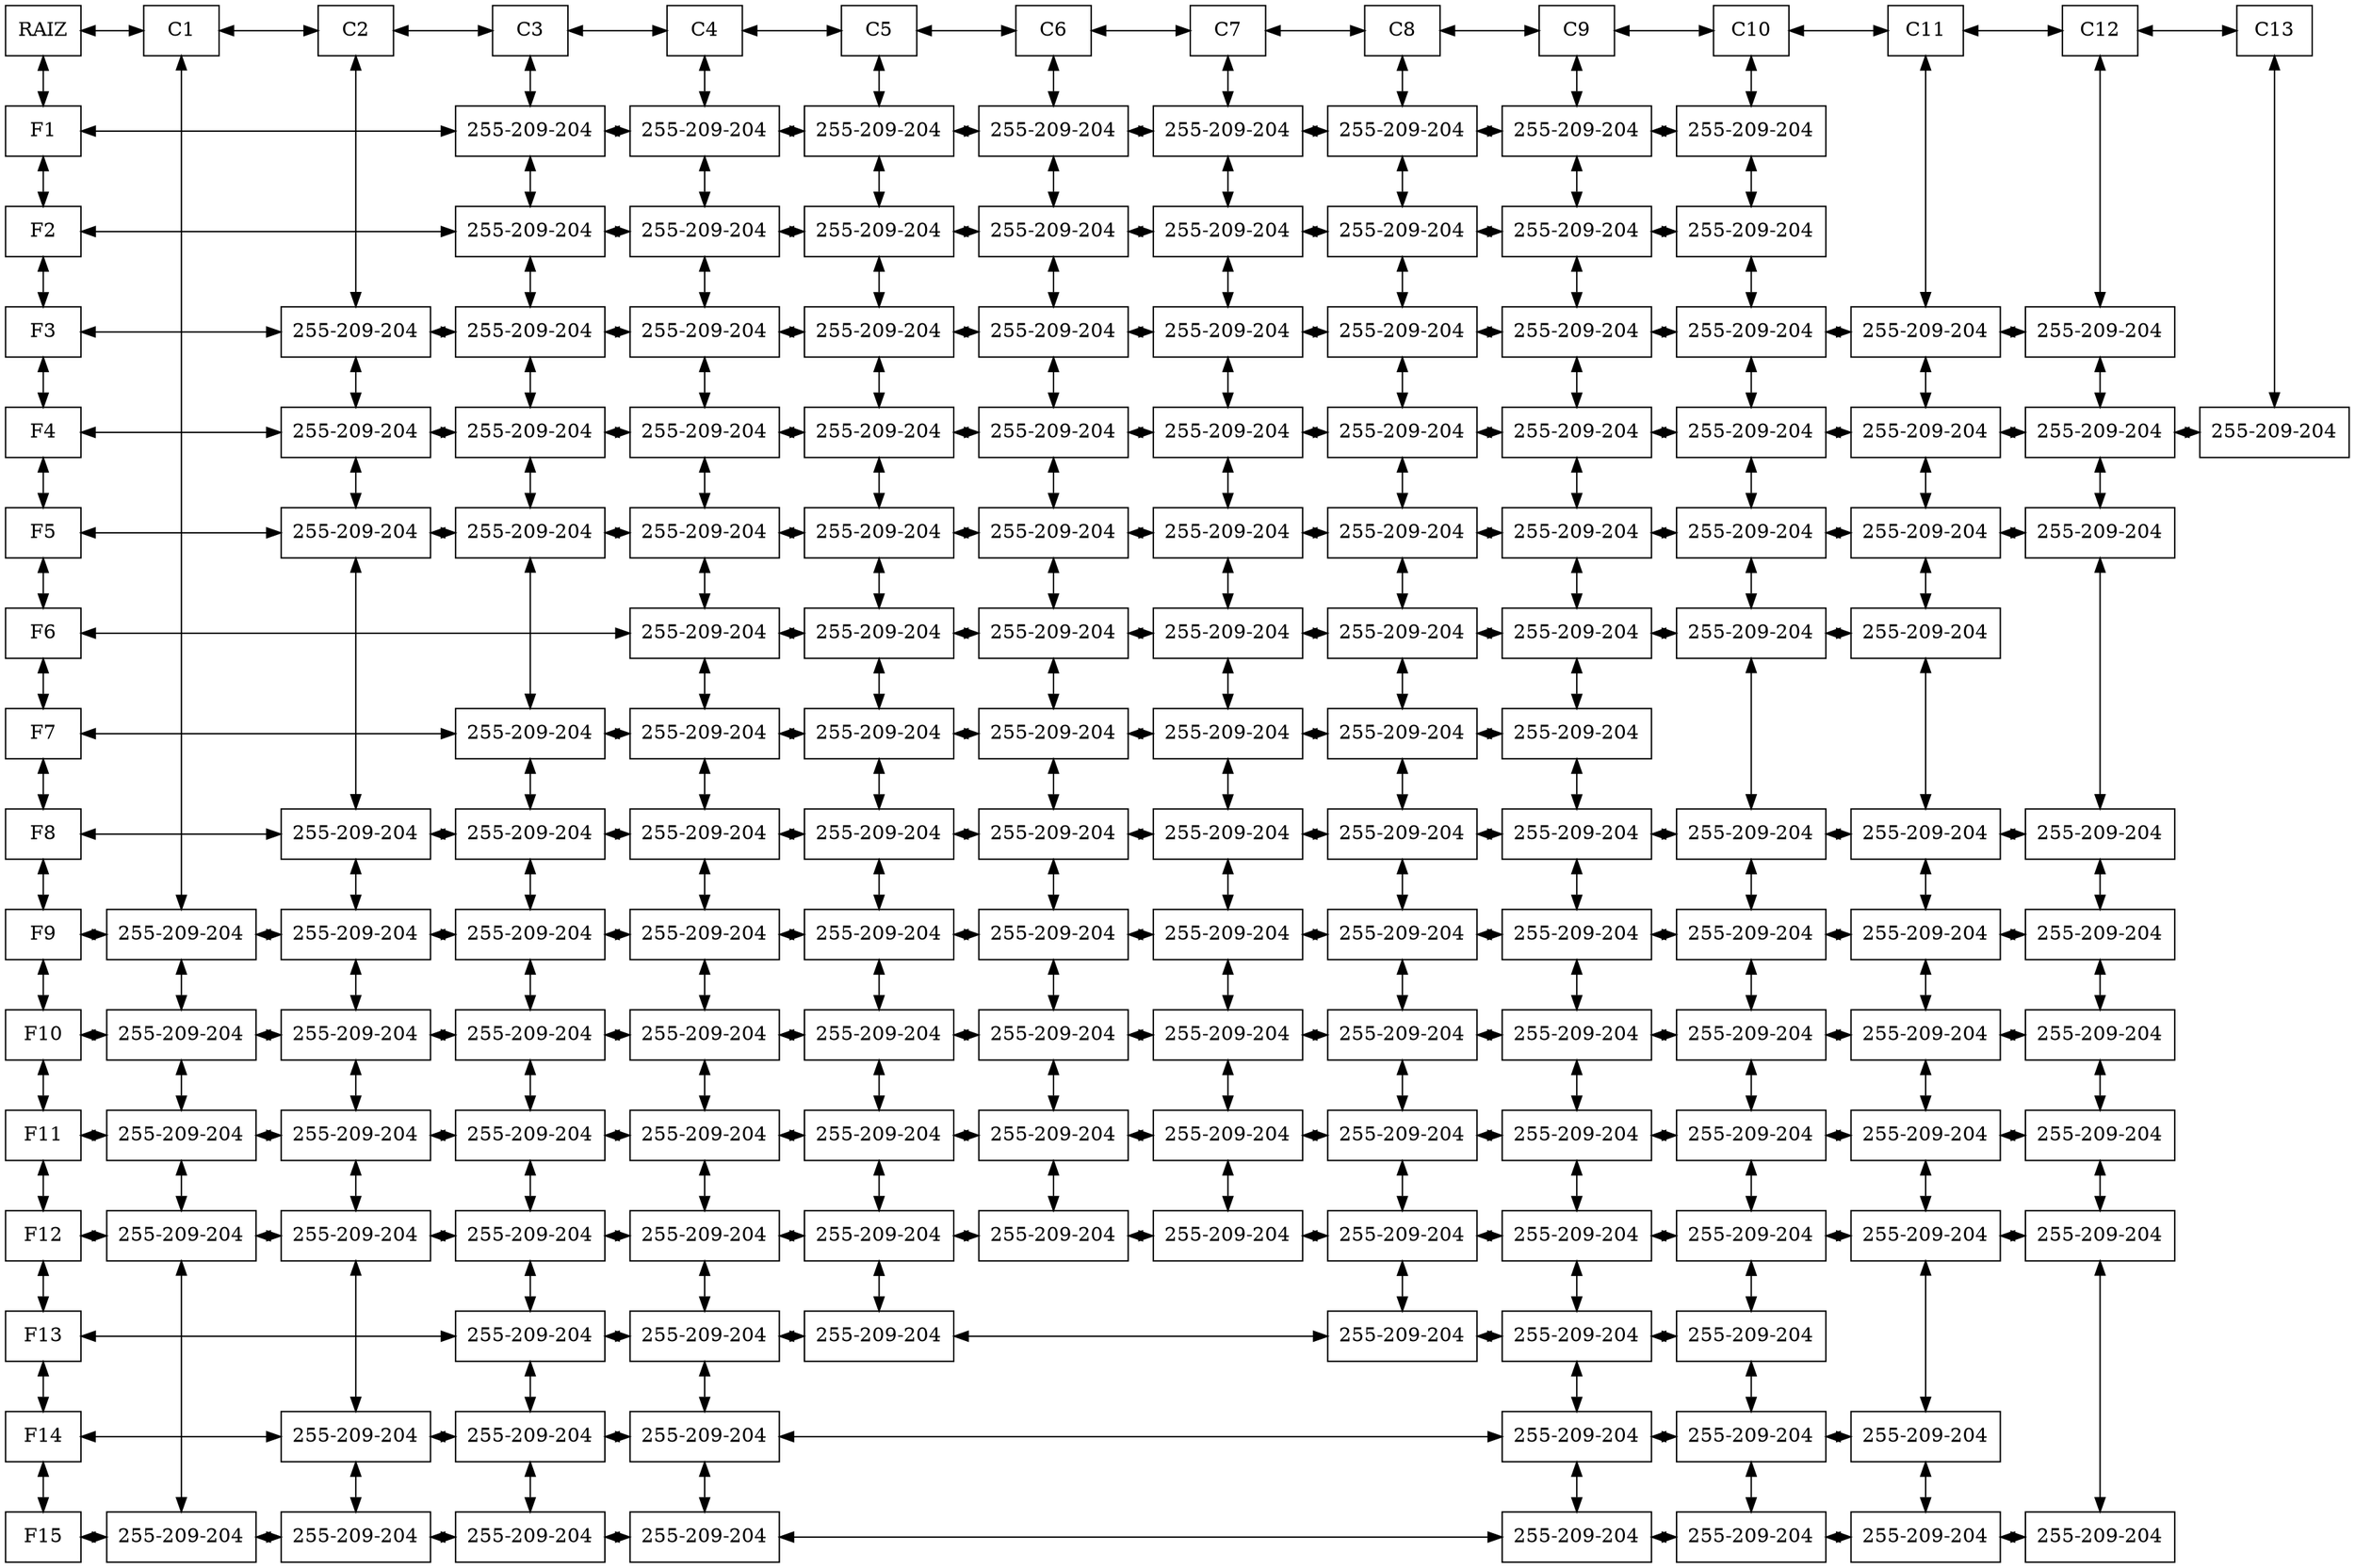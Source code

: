 digraph MatrizCapa{ 
 node[shape=box] 
 rankdir=UD; 
 {rank=min; 
nodo00[label="RAIZ" ,rankdir=LR,group=0]; 
nodo20[label="C1" ,rankdir=LR,group=2]; 
nodo30[label="C2" ,rankdir=LR,group=3]; 
nodo40[label="C3" ,rankdir=LR,group=4]; 
nodo50[label="C4" ,rankdir=LR,group=5]; 
nodo60[label="C5" ,rankdir=LR,group=6]; 
nodo70[label="C6" ,rankdir=LR,group=7]; 
nodo80[label="C7" ,rankdir=LR,group=8]; 
nodo90[label="C8" ,rankdir=LR,group=9]; 
nodo100[label="C9" ,rankdir=LR,group=10]; 
nodo110[label="C10" ,rankdir=LR,group=11]; 
nodo120[label="C11" ,rankdir=LR,group=12]; 
nodo130[label="C12" ,rankdir=LR,group=13]; 
nodo140[label="C13" ,rankdir=LR,group=14]; 
}{rank=same; 
nodo00[label="RAIZ" ,group=0]; 
nodo20[label="C1" ,group=2]; 
nodo30[label="C2" ,group=3]; 
nodo40[label="C3" ,group=4]; 
nodo50[label="C4" ,group=5]; 
nodo60[label="C5" ,group=6]; 
nodo70[label="C6" ,group=7]; 
nodo80[label="C7" ,group=8]; 
nodo90[label="C8" ,group=9]; 
nodo100[label="C9" ,group=10]; 
nodo110[label="C10" ,group=11]; 
nodo120[label="C11" ,group=12]; 
nodo130[label="C12" ,group=13]; 
nodo140[label="C13" ,group=14]; 
}{rank=same; 
nodo02[label="F1" ,group=0]; 
nodo42[label="255-209-204" ,group=4]; 
nodo52[label="255-209-204" ,group=5]; 
nodo62[label="255-209-204" ,group=6]; 
nodo72[label="255-209-204" ,group=7]; 
nodo82[label="255-209-204" ,group=8]; 
nodo92[label="255-209-204" ,group=9]; 
nodo102[label="255-209-204" ,group=10]; 
nodo112[label="255-209-204" ,group=11]; 
}{rank=same; 
nodo03[label="F2" ,group=0]; 
nodo43[label="255-209-204" ,group=4]; 
nodo53[label="255-209-204" ,group=5]; 
nodo63[label="255-209-204" ,group=6]; 
nodo73[label="255-209-204" ,group=7]; 
nodo83[label="255-209-204" ,group=8]; 
nodo93[label="255-209-204" ,group=9]; 
nodo103[label="255-209-204" ,group=10]; 
nodo113[label="255-209-204" ,group=11]; 
}{rank=same; 
nodo04[label="F3" ,group=0]; 
nodo34[label="255-209-204" ,group=3]; 
nodo44[label="255-209-204" ,group=4]; 
nodo54[label="255-209-204" ,group=5]; 
nodo64[label="255-209-204" ,group=6]; 
nodo74[label="255-209-204" ,group=7]; 
nodo84[label="255-209-204" ,group=8]; 
nodo94[label="255-209-204" ,group=9]; 
nodo104[label="255-209-204" ,group=10]; 
nodo114[label="255-209-204" ,group=11]; 
nodo124[label="255-209-204" ,group=12]; 
nodo134[label="255-209-204" ,group=13]; 
}{rank=same; 
nodo05[label="F4" ,group=0]; 
nodo35[label="255-209-204" ,group=3]; 
nodo45[label="255-209-204" ,group=4]; 
nodo55[label="255-209-204" ,group=5]; 
nodo65[label="255-209-204" ,group=6]; 
nodo75[label="255-209-204" ,group=7]; 
nodo85[label="255-209-204" ,group=8]; 
nodo95[label="255-209-204" ,group=9]; 
nodo105[label="255-209-204" ,group=10]; 
nodo115[label="255-209-204" ,group=11]; 
nodo125[label="255-209-204" ,group=12]; 
nodo135[label="255-209-204" ,group=13]; 
nodo145[label="255-209-204" ,group=14]; 
}{rank=same; 
nodo06[label="F5" ,group=0]; 
nodo36[label="255-209-204" ,group=3]; 
nodo46[label="255-209-204" ,group=4]; 
nodo56[label="255-209-204" ,group=5]; 
nodo66[label="255-209-204" ,group=6]; 
nodo76[label="255-209-204" ,group=7]; 
nodo86[label="255-209-204" ,group=8]; 
nodo96[label="255-209-204" ,group=9]; 
nodo106[label="255-209-204" ,group=10]; 
nodo116[label="255-209-204" ,group=11]; 
nodo126[label="255-209-204" ,group=12]; 
nodo136[label="255-209-204" ,group=13]; 
}{rank=same; 
nodo07[label="F6" ,group=0]; 
nodo57[label="255-209-204" ,group=5]; 
nodo67[label="255-209-204" ,group=6]; 
nodo77[label="255-209-204" ,group=7]; 
nodo87[label="255-209-204" ,group=8]; 
nodo97[label="255-209-204" ,group=9]; 
nodo107[label="255-209-204" ,group=10]; 
nodo117[label="255-209-204" ,group=11]; 
nodo127[label="255-209-204" ,group=12]; 
}{rank=same; 
nodo08[label="F7" ,group=0]; 
nodo48[label="255-209-204" ,group=4]; 
nodo58[label="255-209-204" ,group=5]; 
nodo68[label="255-209-204" ,group=6]; 
nodo78[label="255-209-204" ,group=7]; 
nodo88[label="255-209-204" ,group=8]; 
nodo98[label="255-209-204" ,group=9]; 
nodo108[label="255-209-204" ,group=10]; 
}{rank=same; 
nodo09[label="F8" ,group=0]; 
nodo39[label="255-209-204" ,group=3]; 
nodo49[label="255-209-204" ,group=4]; 
nodo59[label="255-209-204" ,group=5]; 
nodo69[label="255-209-204" ,group=6]; 
nodo79[label="255-209-204" ,group=7]; 
nodo89[label="255-209-204" ,group=8]; 
nodo99[label="255-209-204" ,group=9]; 
nodo109[label="255-209-204" ,group=10]; 
nodo119[label="255-209-204" ,group=11]; 
nodo129[label="255-209-204" ,group=12]; 
nodo139[label="255-209-204" ,group=13]; 
}{rank=same; 
nodo010[label="F9" ,group=0]; 
nodo210[label="255-209-204" ,group=2]; 
nodo310[label="255-209-204" ,group=3]; 
nodo410[label="255-209-204" ,group=4]; 
nodo510[label="255-209-204" ,group=5]; 
nodo610[label="255-209-204" ,group=6]; 
nodo710[label="255-209-204" ,group=7]; 
nodo810[label="255-209-204" ,group=8]; 
nodo910[label="255-209-204" ,group=9]; 
nodo1010[label="255-209-204" ,group=10]; 
nodo1110[label="255-209-204" ,group=11]; 
nodo1210[label="255-209-204" ,group=12]; 
nodo1310[label="255-209-204" ,group=13]; 
}{rank=same; 
nodo011[label="F10" ,group=0]; 
nodo211[label="255-209-204" ,group=2]; 
nodo311[label="255-209-204" ,group=3]; 
nodo411[label="255-209-204" ,group=4]; 
nodo511[label="255-209-204" ,group=5]; 
nodo611[label="255-209-204" ,group=6]; 
nodo711[label="255-209-204" ,group=7]; 
nodo811[label="255-209-204" ,group=8]; 
nodo911[label="255-209-204" ,group=9]; 
nodo1011[label="255-209-204" ,group=10]; 
nodo1111[label="255-209-204" ,group=11]; 
nodo1211[label="255-209-204" ,group=12]; 
nodo1311[label="255-209-204" ,group=13]; 
}{rank=same; 
nodo012[label="F11" ,group=0]; 
nodo212[label="255-209-204" ,group=2]; 
nodo312[label="255-209-204" ,group=3]; 
nodo412[label="255-209-204" ,group=4]; 
nodo512[label="255-209-204" ,group=5]; 
nodo612[label="255-209-204" ,group=6]; 
nodo712[label="255-209-204" ,group=7]; 
nodo812[label="255-209-204" ,group=8]; 
nodo912[label="255-209-204" ,group=9]; 
nodo1012[label="255-209-204" ,group=10]; 
nodo1112[label="255-209-204" ,group=11]; 
nodo1212[label="255-209-204" ,group=12]; 
nodo1312[label="255-209-204" ,group=13]; 
}{rank=same; 
nodo013[label="F12" ,group=0]; 
nodo213[label="255-209-204" ,group=2]; 
nodo313[label="255-209-204" ,group=3]; 
nodo413[label="255-209-204" ,group=4]; 
nodo513[label="255-209-204" ,group=5]; 
nodo613[label="255-209-204" ,group=6]; 
nodo713[label="255-209-204" ,group=7]; 
nodo813[label="255-209-204" ,group=8]; 
nodo913[label="255-209-204" ,group=9]; 
nodo1013[label="255-209-204" ,group=10]; 
nodo1113[label="255-209-204" ,group=11]; 
nodo1213[label="255-209-204" ,group=12]; 
nodo1313[label="255-209-204" ,group=13]; 
}{rank=same; 
nodo014[label="F13" ,group=0]; 
nodo414[label="255-209-204" ,group=4]; 
nodo514[label="255-209-204" ,group=5]; 
nodo614[label="255-209-204" ,group=6]; 
nodo914[label="255-209-204" ,group=9]; 
nodo1014[label="255-209-204" ,group=10]; 
nodo1114[label="255-209-204" ,group=11]; 
}{rank=same; 
nodo015[label="F14" ,group=0]; 
nodo315[label="255-209-204" ,group=3]; 
nodo415[label="255-209-204" ,group=4]; 
nodo515[label="255-209-204" ,group=5]; 
nodo1015[label="255-209-204" ,group=10]; 
nodo1115[label="255-209-204" ,group=11]; 
nodo1215[label="255-209-204" ,group=12]; 
}{rank=same; 
nodo016[label="F15" ,group=0]; 
nodo216[label="255-209-204" ,group=2]; 
nodo316[label="255-209-204" ,group=3]; 
nodo416[label="255-209-204" ,group=4]; 
nodo516[label="255-209-204" ,group=5]; 
nodo1016[label="255-209-204" ,group=10]; 
nodo1116[label="255-209-204" ,group=11]; 
nodo1216[label="255-209-204" ,group=12]; 
nodo1316[label="255-209-204" ,group=13]; 
}nodo00 -> nodo20 [dir=both];
nodo20 -> nodo30 [dir=both];
nodo30 -> nodo40 [dir=both];
nodo40 -> nodo50 [dir=both];
nodo50 -> nodo60 [dir=both];
nodo60 -> nodo70 [dir=both];
nodo70 -> nodo80 [dir=both];
nodo80 -> nodo90 [dir=both];
nodo90 -> nodo100 [dir=both];
nodo100 -> nodo110 [dir=both];
nodo110 -> nodo120 [dir=both];
nodo120 -> nodo130 [dir=both];
nodo130 -> nodo140 [dir=both];
nodo02 -> nodo42 [dir=both];
nodo42 -> nodo52 [dir=both];
nodo52 -> nodo62 [dir=both];
nodo62 -> nodo72 [dir=both];
nodo72 -> nodo82 [dir=both];
nodo82 -> nodo92 [dir=both];
nodo92 -> nodo102 [dir=both];
nodo102 -> nodo112 [dir=both];
nodo03 -> nodo43 [dir=both];
nodo43 -> nodo53 [dir=both];
nodo53 -> nodo63 [dir=both];
nodo63 -> nodo73 [dir=both];
nodo73 -> nodo83 [dir=both];
nodo83 -> nodo93 [dir=both];
nodo93 -> nodo103 [dir=both];
nodo103 -> nodo113 [dir=both];
nodo04 -> nodo34 [dir=both];
nodo34 -> nodo44 [dir=both];
nodo44 -> nodo54 [dir=both];
nodo54 -> nodo64 [dir=both];
nodo64 -> nodo74 [dir=both];
nodo74 -> nodo84 [dir=both];
nodo84 -> nodo94 [dir=both];
nodo94 -> nodo104 [dir=both];
nodo104 -> nodo114 [dir=both];
nodo114 -> nodo124 [dir=both];
nodo124 -> nodo134 [dir=both];
nodo05 -> nodo35 [dir=both];
nodo35 -> nodo45 [dir=both];
nodo45 -> nodo55 [dir=both];
nodo55 -> nodo65 [dir=both];
nodo65 -> nodo75 [dir=both];
nodo75 -> nodo85 [dir=both];
nodo85 -> nodo95 [dir=both];
nodo95 -> nodo105 [dir=both];
nodo105 -> nodo115 [dir=both];
nodo115 -> nodo125 [dir=both];
nodo125 -> nodo135 [dir=both];
nodo135 -> nodo145 [dir=both];
nodo06 -> nodo36 [dir=both];
nodo36 -> nodo46 [dir=both];
nodo46 -> nodo56 [dir=both];
nodo56 -> nodo66 [dir=both];
nodo66 -> nodo76 [dir=both];
nodo76 -> nodo86 [dir=both];
nodo86 -> nodo96 [dir=both];
nodo96 -> nodo106 [dir=both];
nodo106 -> nodo116 [dir=both];
nodo116 -> nodo126 [dir=both];
nodo126 -> nodo136 [dir=both];
nodo07 -> nodo57 [dir=both];
nodo57 -> nodo67 [dir=both];
nodo67 -> nodo77 [dir=both];
nodo77 -> nodo87 [dir=both];
nodo87 -> nodo97 [dir=both];
nodo97 -> nodo107 [dir=both];
nodo107 -> nodo117 [dir=both];
nodo117 -> nodo127 [dir=both];
nodo08 -> nodo48 [dir=both];
nodo48 -> nodo58 [dir=both];
nodo58 -> nodo68 [dir=both];
nodo68 -> nodo78 [dir=both];
nodo78 -> nodo88 [dir=both];
nodo88 -> nodo98 [dir=both];
nodo98 -> nodo108 [dir=both];
nodo09 -> nodo39 [dir=both];
nodo39 -> nodo49 [dir=both];
nodo49 -> nodo59 [dir=both];
nodo59 -> nodo69 [dir=both];
nodo69 -> nodo79 [dir=both];
nodo79 -> nodo89 [dir=both];
nodo89 -> nodo99 [dir=both];
nodo99 -> nodo109 [dir=both];
nodo109 -> nodo119 [dir=both];
nodo119 -> nodo129 [dir=both];
nodo129 -> nodo139 [dir=both];
nodo010 -> nodo210 [dir=both];
nodo210 -> nodo310 [dir=both];
nodo310 -> nodo410 [dir=both];
nodo410 -> nodo510 [dir=both];
nodo510 -> nodo610 [dir=both];
nodo610 -> nodo710 [dir=both];
nodo710 -> nodo810 [dir=both];
nodo810 -> nodo910 [dir=both];
nodo910 -> nodo1010 [dir=both];
nodo1010 -> nodo1110 [dir=both];
nodo1110 -> nodo1210 [dir=both];
nodo1210 -> nodo1310 [dir=both];
nodo011 -> nodo211 [dir=both];
nodo211 -> nodo311 [dir=both];
nodo311 -> nodo411 [dir=both];
nodo411 -> nodo511 [dir=both];
nodo511 -> nodo611 [dir=both];
nodo611 -> nodo711 [dir=both];
nodo711 -> nodo811 [dir=both];
nodo811 -> nodo911 [dir=both];
nodo911 -> nodo1011 [dir=both];
nodo1011 -> nodo1111 [dir=both];
nodo1111 -> nodo1211 [dir=both];
nodo1211 -> nodo1311 [dir=both];
nodo012 -> nodo212 [dir=both];
nodo212 -> nodo312 [dir=both];
nodo312 -> nodo412 [dir=both];
nodo412 -> nodo512 [dir=both];
nodo512 -> nodo612 [dir=both];
nodo612 -> nodo712 [dir=both];
nodo712 -> nodo812 [dir=both];
nodo812 -> nodo912 [dir=both];
nodo912 -> nodo1012 [dir=both];
nodo1012 -> nodo1112 [dir=both];
nodo1112 -> nodo1212 [dir=both];
nodo1212 -> nodo1312 [dir=both];
nodo013 -> nodo213 [dir=both];
nodo213 -> nodo313 [dir=both];
nodo313 -> nodo413 [dir=both];
nodo413 -> nodo513 [dir=both];
nodo513 -> nodo613 [dir=both];
nodo613 -> nodo713 [dir=both];
nodo713 -> nodo813 [dir=both];
nodo813 -> nodo913 [dir=both];
nodo913 -> nodo1013 [dir=both];
nodo1013 -> nodo1113 [dir=both];
nodo1113 -> nodo1213 [dir=both];
nodo1213 -> nodo1313 [dir=both];
nodo014 -> nodo414 [dir=both];
nodo414 -> nodo514 [dir=both];
nodo514 -> nodo614 [dir=both];
nodo614 -> nodo914 [dir=both];
nodo914 -> nodo1014 [dir=both];
nodo1014 -> nodo1114 [dir=both];
nodo015 -> nodo315 [dir=both];
nodo315 -> nodo415 [dir=both];
nodo415 -> nodo515 [dir=both];
nodo515 -> nodo1015 [dir=both];
nodo1015 -> nodo1115 [dir=both];
nodo1115 -> nodo1215 [dir=both];
nodo016 -> nodo216 [dir=both];
nodo216 -> nodo316 [dir=both];
nodo316 -> nodo416 [dir=both];
nodo416 -> nodo516 [dir=both];
nodo516 -> nodo1016 [dir=both];
nodo1016 -> nodo1116 [dir=both];
nodo1116 -> nodo1216 [dir=both];
nodo1216 -> nodo1316 [dir=both];
nodo00 -> nodo02 [dir=both];
nodo02 -> nodo03 [dir=both];
nodo03 -> nodo04 [dir=both];
nodo04 -> nodo05 [dir=both];
nodo05 -> nodo06 [dir=both];
nodo06 -> nodo07 [dir=both];
nodo07 -> nodo08 [dir=both];
nodo08 -> nodo09 [dir=both];
nodo09 -> nodo010 [dir=both];
nodo010 -> nodo011 [dir=both];
nodo011 -> nodo012 [dir=both];
nodo012 -> nodo013 [dir=both];
nodo013 -> nodo014 [dir=both];
nodo014 -> nodo015 [dir=both];
nodo015 -> nodo016 [dir=both];
nodo20 -> nodo210 [dir=both];
nodo210 -> nodo211 [dir=both];
nodo211 -> nodo212 [dir=both];
nodo212 -> nodo213 [dir=both];
nodo213 -> nodo216 [dir=both];
nodo30 -> nodo34 [dir=both];
nodo34 -> nodo35 [dir=both];
nodo35 -> nodo36 [dir=both];
nodo36 -> nodo39 [dir=both];
nodo39 -> nodo310 [dir=both];
nodo310 -> nodo311 [dir=both];
nodo311 -> nodo312 [dir=both];
nodo312 -> nodo313 [dir=both];
nodo313 -> nodo315 [dir=both];
nodo315 -> nodo316 [dir=both];
nodo40 -> nodo42 [dir=both];
nodo42 -> nodo43 [dir=both];
nodo43 -> nodo44 [dir=both];
nodo44 -> nodo45 [dir=both];
nodo45 -> nodo46 [dir=both];
nodo46 -> nodo48 [dir=both];
nodo48 -> nodo49 [dir=both];
nodo49 -> nodo410 [dir=both];
nodo410 -> nodo411 [dir=both];
nodo411 -> nodo412 [dir=both];
nodo412 -> nodo413 [dir=both];
nodo413 -> nodo414 [dir=both];
nodo414 -> nodo415 [dir=both];
nodo415 -> nodo416 [dir=both];
nodo50 -> nodo52 [dir=both];
nodo52 -> nodo53 [dir=both];
nodo53 -> nodo54 [dir=both];
nodo54 -> nodo55 [dir=both];
nodo55 -> nodo56 [dir=both];
nodo56 -> nodo57 [dir=both];
nodo57 -> nodo58 [dir=both];
nodo58 -> nodo59 [dir=both];
nodo59 -> nodo510 [dir=both];
nodo510 -> nodo511 [dir=both];
nodo511 -> nodo512 [dir=both];
nodo512 -> nodo513 [dir=both];
nodo513 -> nodo514 [dir=both];
nodo514 -> nodo515 [dir=both];
nodo515 -> nodo516 [dir=both];
nodo60 -> nodo62 [dir=both];
nodo62 -> nodo63 [dir=both];
nodo63 -> nodo64 [dir=both];
nodo64 -> nodo65 [dir=both];
nodo65 -> nodo66 [dir=both];
nodo66 -> nodo67 [dir=both];
nodo67 -> nodo68 [dir=both];
nodo68 -> nodo69 [dir=both];
nodo69 -> nodo610 [dir=both];
nodo610 -> nodo611 [dir=both];
nodo611 -> nodo612 [dir=both];
nodo612 -> nodo613 [dir=both];
nodo613 -> nodo614 [dir=both];
nodo70 -> nodo72 [dir=both];
nodo72 -> nodo73 [dir=both];
nodo73 -> nodo74 [dir=both];
nodo74 -> nodo75 [dir=both];
nodo75 -> nodo76 [dir=both];
nodo76 -> nodo77 [dir=both];
nodo77 -> nodo78 [dir=both];
nodo78 -> nodo79 [dir=both];
nodo79 -> nodo710 [dir=both];
nodo710 -> nodo711 [dir=both];
nodo711 -> nodo712 [dir=both];
nodo712 -> nodo713 [dir=both];
nodo80 -> nodo82 [dir=both];
nodo82 -> nodo83 [dir=both];
nodo83 -> nodo84 [dir=both];
nodo84 -> nodo85 [dir=both];
nodo85 -> nodo86 [dir=both];
nodo86 -> nodo87 [dir=both];
nodo87 -> nodo88 [dir=both];
nodo88 -> nodo89 [dir=both];
nodo89 -> nodo810 [dir=both];
nodo810 -> nodo811 [dir=both];
nodo811 -> nodo812 [dir=both];
nodo812 -> nodo813 [dir=both];
nodo90 -> nodo92 [dir=both];
nodo92 -> nodo93 [dir=both];
nodo93 -> nodo94 [dir=both];
nodo94 -> nodo95 [dir=both];
nodo95 -> nodo96 [dir=both];
nodo96 -> nodo97 [dir=both];
nodo97 -> nodo98 [dir=both];
nodo98 -> nodo99 [dir=both];
nodo99 -> nodo910 [dir=both];
nodo910 -> nodo911 [dir=both];
nodo911 -> nodo912 [dir=both];
nodo912 -> nodo913 [dir=both];
nodo913 -> nodo914 [dir=both];
nodo100 -> nodo102 [dir=both];
nodo102 -> nodo103 [dir=both];
nodo103 -> nodo104 [dir=both];
nodo104 -> nodo105 [dir=both];
nodo105 -> nodo106 [dir=both];
nodo106 -> nodo107 [dir=both];
nodo107 -> nodo108 [dir=both];
nodo108 -> nodo109 [dir=both];
nodo109 -> nodo1010 [dir=both];
nodo1010 -> nodo1011 [dir=both];
nodo1011 -> nodo1012 [dir=both];
nodo1012 -> nodo1013 [dir=both];
nodo1013 -> nodo1014 [dir=both];
nodo1014 -> nodo1015 [dir=both];
nodo1015 -> nodo1016 [dir=both];
nodo110 -> nodo112 [dir=both];
nodo112 -> nodo113 [dir=both];
nodo113 -> nodo114 [dir=both];
nodo114 -> nodo115 [dir=both];
nodo115 -> nodo116 [dir=both];
nodo116 -> nodo117 [dir=both];
nodo117 -> nodo119 [dir=both];
nodo119 -> nodo1110 [dir=both];
nodo1110 -> nodo1111 [dir=both];
nodo1111 -> nodo1112 [dir=both];
nodo1112 -> nodo1113 [dir=both];
nodo1113 -> nodo1114 [dir=both];
nodo1114 -> nodo1115 [dir=both];
nodo1115 -> nodo1116 [dir=both];
nodo120 -> nodo124 [dir=both];
nodo124 -> nodo125 [dir=both];
nodo125 -> nodo126 [dir=both];
nodo126 -> nodo127 [dir=both];
nodo127 -> nodo129 [dir=both];
nodo129 -> nodo1210 [dir=both];
nodo1210 -> nodo1211 [dir=both];
nodo1211 -> nodo1212 [dir=both];
nodo1212 -> nodo1213 [dir=both];
nodo1213 -> nodo1215 [dir=both];
nodo1215 -> nodo1216 [dir=both];
nodo130 -> nodo134 [dir=both];
nodo134 -> nodo135 [dir=both];
nodo135 -> nodo136 [dir=both];
nodo136 -> nodo139 [dir=both];
nodo139 -> nodo1310 [dir=both];
nodo1310 -> nodo1311 [dir=both];
nodo1311 -> nodo1312 [dir=both];
nodo1312 -> nodo1313 [dir=both];
nodo1313 -> nodo1316 [dir=both];
nodo140 -> nodo145 [dir=both];
}